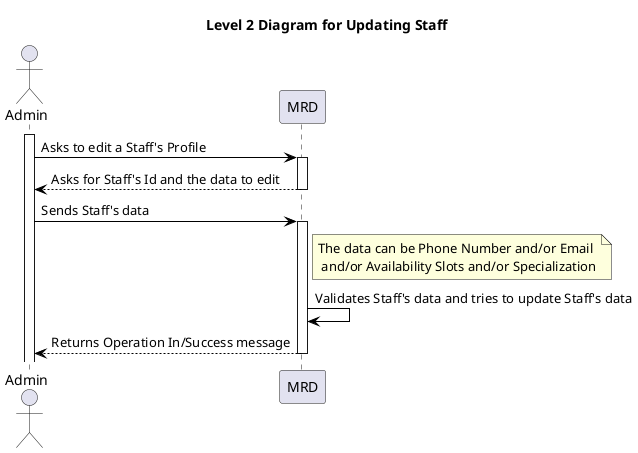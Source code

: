 @startuml level_2

title Level 2 Diagram for Updating Staff

hide empty members
'skinparam Linetype ortho

skinparam class {
    BackgroundColor<<valueObject>> #D6EAF8
    BackgroundColor<<root>> #FDEBD0
    BackgroundColor<<service>> #D1F2EB
    BackgroundColor #FEF9E7
    ArrowColor Black
}

skinparam package {
    BackgroundColor #EBF5FB
}

actor Admin as A
participant "MRD" as BO

activate A
A -> BO: Asks to edit a Staff's Profile
activate BO
BO --> A: Asks for Staff's Id and the data to edit
deactivate BO
A -> BO: Sends Staff's data
note right of BO: The data can be Phone Number and/or Email \n and/or Availability Slots and/or Specialization
activate BO
BO -> BO: Validates Staff's data and tries to update Staff's data
BO --> A: Returns Operation In/Success message
deactivate BO

@enduml